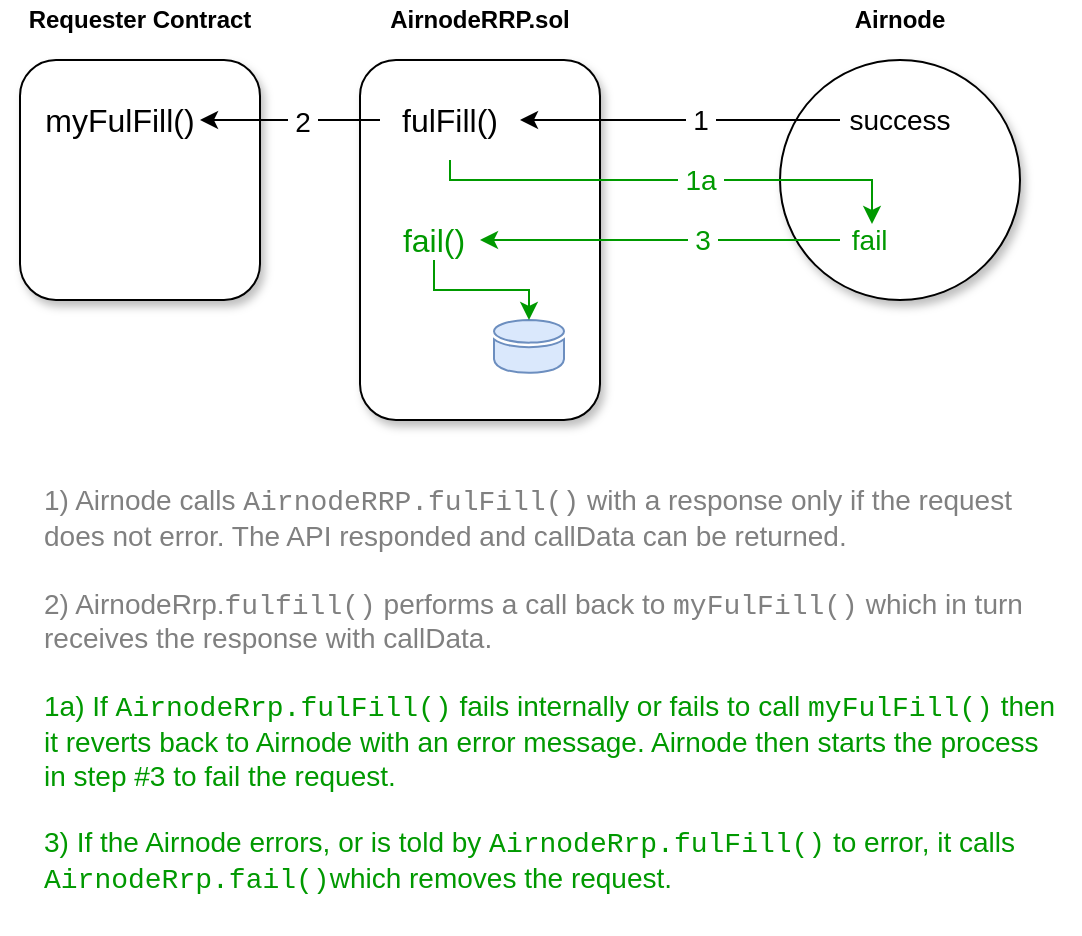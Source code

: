 <mxfile version="15.4.0" type="device"><diagram id="jt0aBNPS6t0P73nR_fqm" name="Page-1"><mxGraphModel dx="1106" dy="860" grid="1" gridSize="10" guides="1" tooltips="1" connect="1" arrows="1" fold="1" page="1" pageScale="1" pageWidth="850" pageHeight="1100" math="0" shadow="0"><root><mxCell id="0"/><mxCell id="1" parent="0"/><mxCell id="CFjr_JuvZNwjchiVG3aE-1" value="" style="rounded=1;whiteSpace=wrap;html=1;align=center;verticalAlign=middle;fontSize=14;shadow=1;" parent="1" vertex="1"><mxGeometry x="50" y="70" width="120" height="120" as="geometry"/></mxCell><mxCell id="CFjr_JuvZNwjchiVG3aE-2" value="Requester Contract" style="text;html=1;strokeColor=none;fillColor=none;align=center;verticalAlign=middle;whiteSpace=wrap;rounded=0;fontStyle=1" parent="1" vertex="1"><mxGeometry x="40" y="40" width="140" height="20" as="geometry"/></mxCell><mxCell id="CFjr_JuvZNwjchiVG3aE-4" style="edgeStyle=orthogonalEdgeStyle;rounded=0;orthogonalLoop=1;jettySize=auto;html=1;exitX=0.5;exitY=1;exitDx=0;exitDy=0;fontSize=14;" parent="1" edge="1"><mxGeometry relative="1" as="geometry"><mxPoint x="110" y="210" as="sourcePoint"/><mxPoint x="110" y="210" as="targetPoint"/></mxGeometry></mxCell><mxCell id="CFjr_JuvZNwjchiVG3aE-5" value="&lt;font style=&quot;font-size: 16px&quot;&gt;&lt;br&gt;&lt;/font&gt;" style="rounded=1;whiteSpace=wrap;html=1;fontSize=14;align=center;verticalAlign=middle;shadow=1;" parent="1" vertex="1"><mxGeometry x="220" y="70" width="120" height="180" as="geometry"/></mxCell><mxCell id="CFjr_JuvZNwjchiVG3aE-6" value="AirnodeRRP.sol" style="text;html=1;strokeColor=none;fillColor=none;align=center;verticalAlign=middle;whiteSpace=wrap;rounded=0;fontStyle=1" parent="1" vertex="1"><mxGeometry x="210" y="40" width="140" height="20" as="geometry"/></mxCell><mxCell id="CFjr_JuvZNwjchiVG3aE-10" value="Airnode" style="text;html=1;strokeColor=none;fillColor=none;align=center;verticalAlign=middle;whiteSpace=wrap;rounded=0;fontStyle=1" parent="1" vertex="1"><mxGeometry x="400" y="40" width="180" height="20" as="geometry"/></mxCell><mxCell id="CFjr_JuvZNwjchiVG3aE-13" value="" style="ellipse;whiteSpace=wrap;html=1;aspect=fixed;fontSize=14;align=center;shadow=1;" parent="1" vertex="1"><mxGeometry x="430" y="70" width="120" height="120" as="geometry"/></mxCell><mxCell id="CFjr_JuvZNwjchiVG3aE-16" value="&lt;font style=&quot;font-size: 16px&quot;&gt;fulFill()&lt;/font&gt;" style="text;html=1;strokeColor=none;fillColor=none;align=center;verticalAlign=middle;whiteSpace=wrap;rounded=0;shadow=1;fontSize=14;" parent="1" vertex="1"><mxGeometry x="230" y="80" width="70" height="40" as="geometry"/></mxCell><mxCell id="CFjr_JuvZNwjchiVG3aE-19" value="&lt;font style=&quot;font-size: 14px&quot;&gt;&lt;font color=&quot;#808080&quot; style=&quot;font-size: 14px&quot;&gt;1) Airnode calls &lt;/font&gt;&lt;font face=&quot;Courier New&quot; style=&quot;color: rgb(128 , 128 , 128) ; font-size: 14px&quot;&gt;AirnodeRRP.fulFill()&lt;/font&gt;&lt;font color=&quot;#808080&quot; style=&quot;font-size: 14px&quot;&gt; with a response&amp;nbsp;only if the request does not error. The API responded and callData can be returned.&lt;/font&gt;&lt;br&gt;&lt;br&gt;&lt;font color=&quot;#808080&quot; style=&quot;font-size: 14px&quot;&gt;2) AirnodeRrp.&lt;/font&gt;&lt;font face=&quot;Courier New&quot; style=&quot;color: rgb(128 , 128 , 128) ; font-size: 14px&quot;&gt;fulfill()&lt;/font&gt;&lt;font color=&quot;#808080&quot; style=&quot;font-size: 14px&quot;&gt; performs a call back to&amp;nbsp;&lt;/font&gt;&lt;font face=&quot;Courier New&quot; style=&quot;color: rgb(128 , 128 , 128) ; font-size: 14px&quot;&gt;myFulFill()&lt;/font&gt;&lt;font color=&quot;#808080&quot; style=&quot;font-size: 14px&quot;&gt;&amp;nbsp;which in turn receives the response with callData.&lt;/font&gt;&lt;br&gt;&lt;br&gt;&lt;font color=&quot;#009900&quot; style=&quot;font-size: 14px&quot;&gt;1a) If&amp;nbsp;&lt;font face=&quot;Courier New&quot; style=&quot;font-size: 14px&quot;&gt;AirnodeRrp.fulFill()&lt;/font&gt;&amp;nbsp;fails internally or fails to call&amp;nbsp;&lt;font face=&quot;Courier New&quot; style=&quot;font-size: 14px&quot;&gt;myFulFill()&lt;/font&gt;&amp;nbsp;then it reverts back to Airnode with an error message. Airnode then starts the process in step #3 to fail the request.&lt;/font&gt;&lt;br&gt;&amp;nbsp;&lt;br&gt;&lt;font color=&quot;#009900&quot; style=&quot;font-size: 14px&quot;&gt;3) If the Airnode errors, or is told by &lt;font face=&quot;Courier New&quot; style=&quot;font-size: 14px&quot;&gt;AirnodeRrp.fulFill()&lt;/font&gt; to error&lt;font style=&quot;font-size: 14px&quot;&gt;, it calls &lt;font face=&quot;Courier New&quot; style=&quot;font-size: 14px&quot;&gt;AirnodeRrp.fail()&lt;/font&gt;which&lt;/font&gt;&lt;/font&gt;&lt;/font&gt;&lt;font color=&quot;#009900&quot; style=&quot;font-size: 14px&quot;&gt;&lt;font style=&quot;font-size: 14px&quot;&gt;&lt;font style=&quot;font-size: 14px&quot;&gt;&amp;nbsp;re&lt;/font&gt;moves the request.&lt;/font&gt;&lt;br&gt;&lt;/font&gt;" style="text;html=1;strokeColor=none;fillColor=none;align=left;verticalAlign=middle;whiteSpace=wrap;rounded=0;shadow=1;fontSize=14;" parent="1" vertex="1"><mxGeometry x="60" y="270" width="510" height="230" as="geometry"/></mxCell><mxCell id="CFjr_JuvZNwjchiVG3aE-21" value="&lt;font style=&quot;font-size: 16px&quot;&gt;myFulFill()&lt;/font&gt;" style="text;html=1;strokeColor=none;fillColor=none;align=center;verticalAlign=middle;whiteSpace=wrap;rounded=0;shadow=1;fontSize=14;" parent="1" vertex="1"><mxGeometry x="60" y="90" width="80" height="20" as="geometry"/></mxCell><mxCell id="CFjr_JuvZNwjchiVG3aE-22" value="" style="endArrow=classic;html=1;fontSize=14;entryX=1;entryY=0.5;entryDx=0;entryDy=0;exitX=0;exitY=0.5;exitDx=0;exitDy=0;" parent="1" source="CFjr_JuvZNwjchiVG3aE-16" target="CFjr_JuvZNwjchiVG3aE-21" edge="1"><mxGeometry width="50" height="50" relative="1" as="geometry"><mxPoint x="240" y="90" as="sourcePoint"/><mxPoint x="150" y="110" as="targetPoint"/></mxGeometry></mxCell><mxCell id="CFjr_JuvZNwjchiVG3aE-25" value="&amp;nbsp;2&amp;nbsp;" style="edgeLabel;html=1;align=center;verticalAlign=middle;resizable=0;points=[];fontSize=14;" parent="CFjr_JuvZNwjchiVG3aE-22" vertex="1" connectable="0"><mxGeometry x="-0.154" y="1" relative="1" as="geometry"><mxPoint x="-1" as="offset"/></mxGeometry></mxCell><mxCell id="CFjr_JuvZNwjchiVG3aE-27" value="&lt;font style=&quot;font-size: 16px&quot; color=&quot;#009900&quot;&gt;fail()&lt;/font&gt;" style="text;html=1;strokeColor=none;fillColor=none;align=center;verticalAlign=middle;whiteSpace=wrap;rounded=0;shadow=1;fontSize=14;" parent="1" vertex="1"><mxGeometry x="227" y="150" width="60" height="20" as="geometry"/></mxCell><mxCell id="CFjr_JuvZNwjchiVG3aE-30" value="&amp;nbsp;fail" style="text;html=1;strokeColor=none;fillColor=none;align=left;verticalAlign=middle;whiteSpace=wrap;rounded=0;shadow=1;fontSize=14;fontColor=#009900;" parent="1" vertex="1"><mxGeometry x="460" y="150" width="60" height="20" as="geometry"/></mxCell><mxCell id="CFjr_JuvZNwjchiVG3aE-31" value="success" style="text;html=1;strokeColor=none;fillColor=none;align=center;verticalAlign=middle;whiteSpace=wrap;rounded=0;shadow=1;fontSize=14;" parent="1" vertex="1"><mxGeometry x="460" y="90" width="60" height="20" as="geometry"/></mxCell><mxCell id="CFjr_JuvZNwjchiVG3aE-18" value="" style="edgeStyle=orthogonalEdgeStyle;rounded=0;orthogonalLoop=1;jettySize=auto;html=1;fontSize=14;entryX=1;entryY=0.5;entryDx=0;entryDy=0;exitX=0;exitY=0.5;exitDx=0;exitDy=0;" parent="1" source="CFjr_JuvZNwjchiVG3aE-31" target="CFjr_JuvZNwjchiVG3aE-16" edge="1"><mxGeometry relative="1" as="geometry"><mxPoint x="385" y="100" as="targetPoint"/></mxGeometry></mxCell><mxCell id="CFjr_JuvZNwjchiVG3aE-20" value="&amp;nbsp;1&amp;nbsp;" style="edgeLabel;html=1;align=center;verticalAlign=middle;resizable=0;points=[];fontSize=14;" parent="CFjr_JuvZNwjchiVG3aE-18" vertex="1" connectable="0"><mxGeometry x="-0.436" relative="1" as="geometry"><mxPoint x="-25" as="offset"/></mxGeometry></mxCell><mxCell id="CFjr_JuvZNwjchiVG3aE-26" value="" style="endArrow=classic;html=1;fontSize=14;strokeColor=#009900;fontColor=#FF3333;exitX=0;exitY=0.5;exitDx=0;exitDy=0;" parent="1" source="CFjr_JuvZNwjchiVG3aE-30" edge="1"><mxGeometry width="50" height="50" relative="1" as="geometry"><mxPoint x="432" y="160" as="sourcePoint"/><mxPoint x="280" y="160" as="targetPoint"/></mxGeometry></mxCell><mxCell id="CFjr_JuvZNwjchiVG3aE-29" value="&lt;font color=&quot;#009900&quot;&gt;&amp;nbsp;3&amp;nbsp;&lt;/font&gt;" style="edgeLabel;html=1;align=center;verticalAlign=middle;resizable=0;points=[];fontSize=14;" parent="CFjr_JuvZNwjchiVG3aE-26" vertex="1" connectable="0"><mxGeometry x="-0.25" relative="1" as="geometry"><mxPoint x="-2" as="offset"/></mxGeometry></mxCell><mxCell id="9Qi75Jl7AvYepob6RTn1-7" value="" style="endArrow=classic;html=1;rounded=0;strokeColor=#009900;edgeStyle=orthogonalEdgeStyle;exitX=0.5;exitY=1;exitDx=0;exitDy=0;" edge="1" parent="1" source="CFjr_JuvZNwjchiVG3aE-16"><mxGeometry width="50" height="50" relative="1" as="geometry"><mxPoint x="260" y="540" as="sourcePoint"/><mxPoint x="476" y="152" as="targetPoint"/><Array as="points"><mxPoint x="265" y="130"/><mxPoint x="476" y="130"/></Array></mxGeometry></mxCell><mxCell id="9Qi75Jl7AvYepob6RTn1-8" value="&lt;font style=&quot;font-size: 14px&quot; color=&quot;#009900&quot;&gt;&amp;nbsp;1a&amp;nbsp;&lt;/font&gt;" style="edgeLabel;html=1;align=center;verticalAlign=middle;resizable=0;points=[];" vertex="1" connectable="0" parent="9Qi75Jl7AvYepob6RTn1-7"><mxGeometry x="-0.07" relative="1" as="geometry"><mxPoint x="22" as="offset"/></mxGeometry></mxCell><mxCell id="9Qi75Jl7AvYepob6RTn1-15" value="" style="sketch=0;shadow=0;dashed=0;html=1;strokeColor=#6c8ebf;fillColor=#dae8fc;labelPosition=center;verticalLabelPosition=bottom;verticalAlign=top;outlineConnect=0;align=center;shape=mxgraph.office.databases.database_mini_1;" vertex="1" parent="1"><mxGeometry x="287" y="200" width="35" height="27" as="geometry"/></mxCell><mxCell id="9Qi75Jl7AvYepob6RTn1-17" value="" style="endArrow=none;html=1;rounded=0;strokeColor=#009900;edgeStyle=orthogonalEdgeStyle;entryX=0.5;entryY=1;entryDx=0;entryDy=0;endFill=0;startArrow=classic;startFill=1;" edge="1" parent="1" source="9Qi75Jl7AvYepob6RTn1-15" target="CFjr_JuvZNwjchiVG3aE-27"><mxGeometry width="50" height="50" relative="1" as="geometry"><mxPoint x="210" y="280" as="sourcePoint"/><mxPoint x="570" y="230" as="targetPoint"/></mxGeometry></mxCell></root></mxGraphModel></diagram></mxfile>